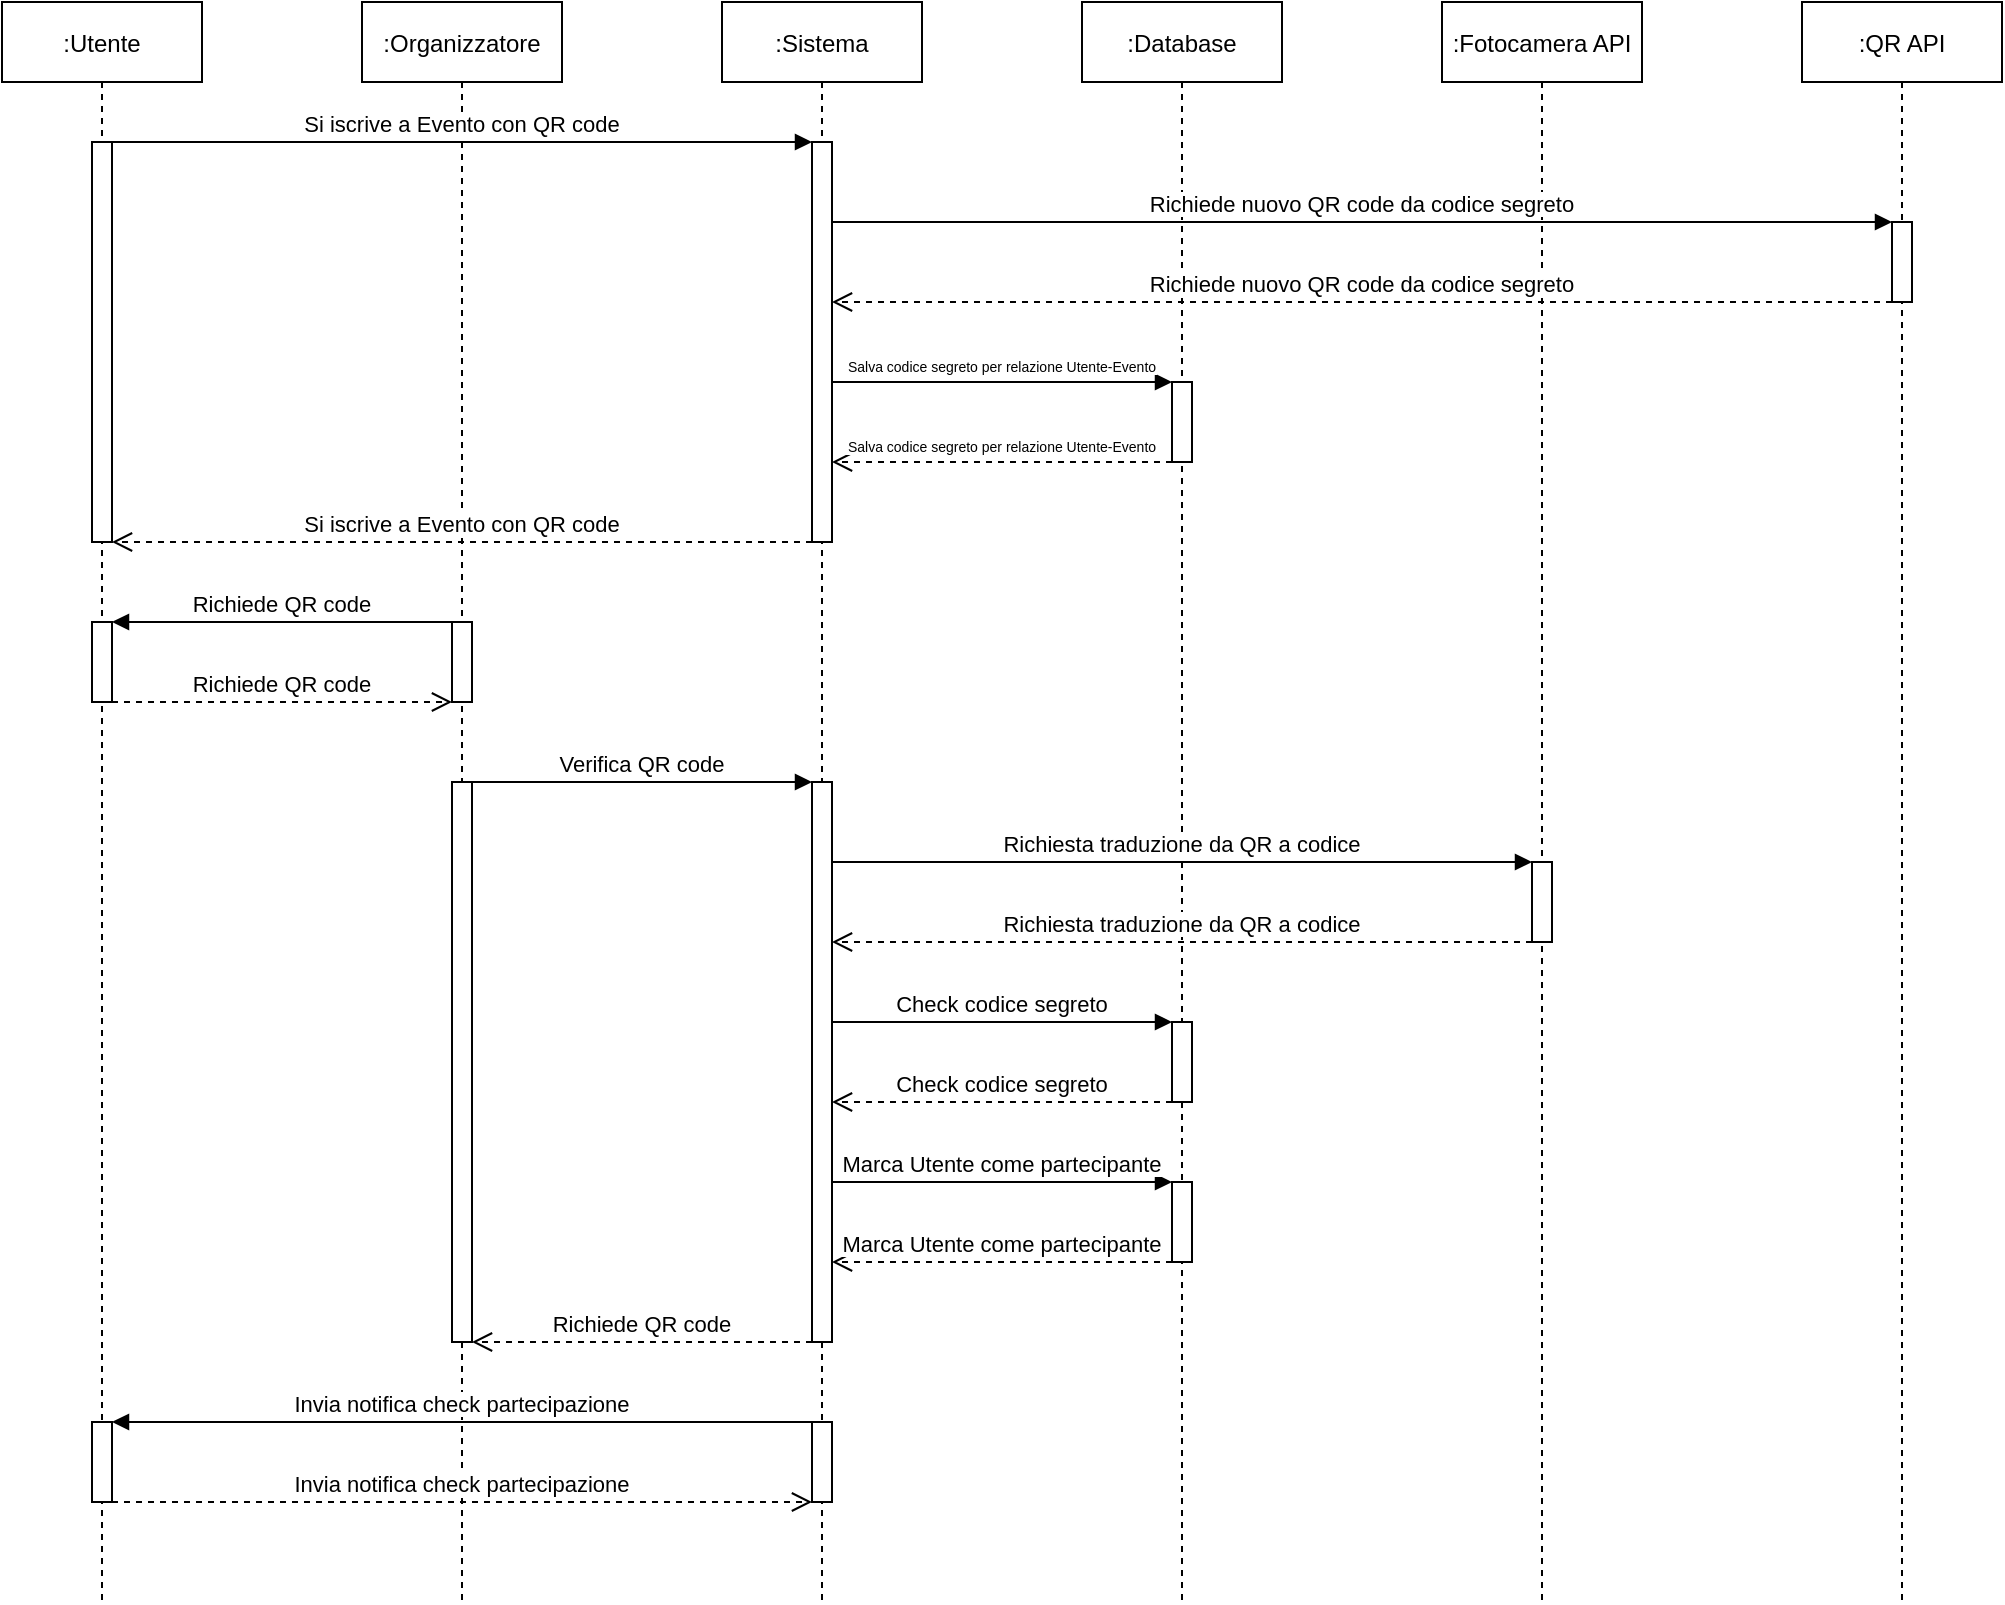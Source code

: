<mxfile version="20.5.3" type="device"><diagram id="kgpKYQtTHZ0yAKxKKP6v" name="Page-1"><mxGraphModel dx="1678" dy="838" grid="1" gridSize="10" guides="1" tooltips="1" connect="1" arrows="1" fold="1" page="1" pageScale="1" pageWidth="850" pageHeight="1100" background="#ffffff" math="0" shadow="0"><root><mxCell id="0"/><mxCell id="1" parent="0"/><mxCell id="3nuBFxr9cyL0pnOWT2aG-1" value=":Utente" style="shape=umlLifeline;perimeter=lifelinePerimeter;container=1;collapsible=0;recursiveResize=0;rounded=0;shadow=0;strokeWidth=1;" parent="1" vertex="1"><mxGeometry x="100" y="80" width="100" height="800" as="geometry"/></mxCell><mxCell id="3nuBFxr9cyL0pnOWT2aG-2" value="" style="points=[];perimeter=orthogonalPerimeter;rounded=0;shadow=0;strokeWidth=1;" parent="3nuBFxr9cyL0pnOWT2aG-1" vertex="1"><mxGeometry x="45" y="70" width="10" height="200" as="geometry"/></mxCell><mxCell id="EbLRrIkMPud6DbisktkV-14" value="" style="points=[];perimeter=orthogonalPerimeter;rounded=0;shadow=0;strokeWidth=1;" vertex="1" parent="3nuBFxr9cyL0pnOWT2aG-1"><mxGeometry x="45" y="310" width="10" height="40" as="geometry"/></mxCell><mxCell id="EbLRrIkMPud6DbisktkV-13" value="Richiede QR code" style="verticalAlign=bottom;endArrow=open;dashed=1;endSize=8;shadow=0;strokeWidth=1;" edge="1" parent="3nuBFxr9cyL0pnOWT2aG-1" source="EbLRrIkMPud6DbisktkV-14"><mxGeometry relative="1" as="geometry"><mxPoint x="225.0" y="350" as="targetPoint"/><mxPoint x="55" y="350" as="sourcePoint"/></mxGeometry></mxCell><mxCell id="3nuBFxr9cyL0pnOWT2aG-5" value=":Organizzatore" style="shape=umlLifeline;perimeter=lifelinePerimeter;container=1;collapsible=0;recursiveResize=0;rounded=0;shadow=0;strokeWidth=1;" parent="1" vertex="1"><mxGeometry x="280" y="80" width="100" height="800" as="geometry"/></mxCell><mxCell id="EbLRrIkMPud6DbisktkV-11" value="" style="points=[];perimeter=orthogonalPerimeter;rounded=0;shadow=0;strokeWidth=1;" vertex="1" parent="3nuBFxr9cyL0pnOWT2aG-5"><mxGeometry x="45" y="310" width="10" height="40" as="geometry"/></mxCell><mxCell id="EbLRrIkMPud6DbisktkV-15" value="" style="points=[];perimeter=orthogonalPerimeter;rounded=0;shadow=0;strokeWidth=1;" vertex="1" parent="3nuBFxr9cyL0pnOWT2aG-5"><mxGeometry x="45" y="390" width="10" height="280" as="geometry"/></mxCell><mxCell id="3nuBFxr9cyL0pnOWT2aG-7" value="Si iscrive a Evento con QR code" style="verticalAlign=bottom;endArrow=open;dashed=1;endSize=8;shadow=0;strokeWidth=1;" parent="1" source="-dw16wV1SKur-9_mPD7w-2" edge="1"><mxGeometry relative="1" as="geometry"><mxPoint x="155" y="350" as="targetPoint"/><mxPoint x="325" y="350" as="sourcePoint"/></mxGeometry></mxCell><mxCell id="3nuBFxr9cyL0pnOWT2aG-8" value="Si iscrive a Evento con QR code" style="verticalAlign=bottom;endArrow=block;shadow=0;strokeWidth=1;" parent="1" edge="1"><mxGeometry relative="1" as="geometry"><mxPoint x="155" y="150" as="sourcePoint"/><mxPoint x="505.0" y="150" as="targetPoint"/></mxGeometry></mxCell><mxCell id="-dw16wV1SKur-9_mPD7w-1" value=":Sistema" style="shape=umlLifeline;perimeter=lifelinePerimeter;container=1;collapsible=0;recursiveResize=0;rounded=0;shadow=0;strokeWidth=1;" parent="1" vertex="1"><mxGeometry x="460" y="80" width="100" height="800" as="geometry"/></mxCell><mxCell id="-dw16wV1SKur-9_mPD7w-2" value="" style="points=[];perimeter=orthogonalPerimeter;rounded=0;shadow=0;strokeWidth=1;" parent="-dw16wV1SKur-9_mPD7w-1" vertex="1"><mxGeometry x="45" y="70" width="10" height="200" as="geometry"/></mxCell><mxCell id="EbLRrIkMPud6DbisktkV-16" value="" style="points=[];perimeter=orthogonalPerimeter;rounded=0;shadow=0;strokeWidth=1;" vertex="1" parent="-dw16wV1SKur-9_mPD7w-1"><mxGeometry x="45" y="390" width="10" height="280" as="geometry"/></mxCell><mxCell id="EbLRrIkMPud6DbisktkV-29" value="" style="points=[];perimeter=orthogonalPerimeter;rounded=0;shadow=0;strokeWidth=1;" vertex="1" parent="-dw16wV1SKur-9_mPD7w-1"><mxGeometry x="45" y="710" width="10" height="40" as="geometry"/></mxCell><mxCell id="-dw16wV1SKur-9_mPD7w-3" value=":QR API" style="shape=umlLifeline;perimeter=lifelinePerimeter;container=1;collapsible=0;recursiveResize=0;rounded=0;shadow=0;strokeWidth=1;" parent="1" vertex="1"><mxGeometry x="1000" y="80" width="100" height="800" as="geometry"/></mxCell><mxCell id="-dw16wV1SKur-9_mPD7w-4" value="" style="points=[];perimeter=orthogonalPerimeter;rounded=0;shadow=0;strokeWidth=1;" parent="-dw16wV1SKur-9_mPD7w-3" vertex="1"><mxGeometry x="45" y="110" width="10" height="40" as="geometry"/></mxCell><mxCell id="EbLRrIkMPud6DbisktkV-1" value=":Fotocamera API" style="shape=umlLifeline;perimeter=lifelinePerimeter;container=1;collapsible=0;recursiveResize=0;rounded=0;shadow=0;strokeWidth=1;" vertex="1" parent="1"><mxGeometry x="820" y="80" width="100" height="800" as="geometry"/></mxCell><mxCell id="EbLRrIkMPud6DbisktkV-19" value="" style="points=[];perimeter=orthogonalPerimeter;rounded=0;shadow=0;strokeWidth=1;" vertex="1" parent="EbLRrIkMPud6DbisktkV-1"><mxGeometry x="45" y="430" width="10" height="40" as="geometry"/></mxCell><mxCell id="EbLRrIkMPud6DbisktkV-3" value=":Database" style="shape=umlLifeline;perimeter=lifelinePerimeter;container=1;collapsible=0;recursiveResize=0;rounded=0;shadow=0;strokeWidth=1;" vertex="1" parent="1"><mxGeometry x="640" y="80" width="100" height="800" as="geometry"/></mxCell><mxCell id="EbLRrIkMPud6DbisktkV-7" value="" style="points=[];perimeter=orthogonalPerimeter;rounded=0;shadow=0;strokeWidth=1;" vertex="1" parent="EbLRrIkMPud6DbisktkV-3"><mxGeometry x="45" y="190" width="10" height="40" as="geometry"/></mxCell><mxCell id="EbLRrIkMPud6DbisktkV-21" value="" style="points=[];perimeter=orthogonalPerimeter;rounded=0;shadow=0;strokeWidth=1;" vertex="1" parent="EbLRrIkMPud6DbisktkV-3"><mxGeometry x="45" y="510" width="10" height="40" as="geometry"/></mxCell><mxCell id="EbLRrIkMPud6DbisktkV-25" value="" style="points=[];perimeter=orthogonalPerimeter;rounded=0;shadow=0;strokeWidth=1;" vertex="1" parent="EbLRrIkMPud6DbisktkV-3"><mxGeometry x="45" y="590" width="10" height="40" as="geometry"/></mxCell><mxCell id="EbLRrIkMPud6DbisktkV-26" value="Marca Utente come partecipante" style="verticalAlign=bottom;endArrow=block;shadow=0;strokeWidth=1;" edge="1" parent="EbLRrIkMPud6DbisktkV-3"><mxGeometry relative="1" as="geometry"><mxPoint x="-125" y="590" as="sourcePoint"/><mxPoint x="45" y="590" as="targetPoint"/></mxGeometry></mxCell><mxCell id="EbLRrIkMPud6DbisktkV-27" value="Marca Utente come partecipante" style="verticalAlign=bottom;endArrow=open;dashed=1;endSize=8;shadow=0;strokeWidth=1;" edge="1" parent="EbLRrIkMPud6DbisktkV-3"><mxGeometry relative="1" as="geometry"><mxPoint x="-125" y="630" as="targetPoint"/><mxPoint x="45" y="630" as="sourcePoint"/></mxGeometry></mxCell><mxCell id="EbLRrIkMPud6DbisktkV-5" value="Richiede nuovo QR code da codice segreto" style="verticalAlign=bottom;endArrow=block;shadow=0;strokeWidth=1;" edge="1" parent="1" target="-dw16wV1SKur-9_mPD7w-4"><mxGeometry relative="1" as="geometry"><mxPoint x="515.0" y="190.0" as="sourcePoint"/><mxPoint x="865.0" y="190.0" as="targetPoint"/></mxGeometry></mxCell><mxCell id="EbLRrIkMPud6DbisktkV-6" value="Richiede nuovo QR code da codice segreto" style="verticalAlign=bottom;endArrow=open;dashed=1;endSize=8;shadow=0;strokeWidth=1;" edge="1" parent="1" source="-dw16wV1SKur-9_mPD7w-4"><mxGeometry relative="1" as="geometry"><mxPoint x="515.0" y="230" as="targetPoint"/><mxPoint x="865.0" y="230" as="sourcePoint"/></mxGeometry></mxCell><mxCell id="EbLRrIkMPud6DbisktkV-8" value="Salva codice segreto per relazione Utente-Evento" style="verticalAlign=bottom;endArrow=block;shadow=0;strokeWidth=1;fontSize=7;" edge="1" parent="1" source="-dw16wV1SKur-9_mPD7w-2" target="EbLRrIkMPud6DbisktkV-7"><mxGeometry relative="1" as="geometry"><mxPoint x="515" y="270" as="sourcePoint"/><mxPoint x="865.0" y="270" as="targetPoint"/></mxGeometry></mxCell><mxCell id="EbLRrIkMPud6DbisktkV-9" value="Salva codice segreto per relazione Utente-Evento" style="verticalAlign=bottom;endArrow=open;dashed=1;endSize=8;shadow=0;strokeWidth=1;fontSize=7;" edge="1" parent="1"><mxGeometry relative="1" as="geometry"><mxPoint x="515" y="310" as="targetPoint"/><mxPoint x="685" y="310" as="sourcePoint"/></mxGeometry></mxCell><mxCell id="EbLRrIkMPud6DbisktkV-12" value="Richiede QR code" style="verticalAlign=bottom;endArrow=block;shadow=0;strokeWidth=1;" edge="1" parent="1"><mxGeometry relative="1" as="geometry"><mxPoint x="325" y="390" as="sourcePoint"/><mxPoint x="155" y="390" as="targetPoint"/></mxGeometry></mxCell><mxCell id="EbLRrIkMPud6DbisktkV-17" value="Verifica QR code" style="verticalAlign=bottom;endArrow=block;shadow=0;strokeWidth=1;" edge="1" parent="1"><mxGeometry relative="1" as="geometry"><mxPoint x="335" y="470" as="sourcePoint"/><mxPoint x="505" y="470" as="targetPoint"/></mxGeometry></mxCell><mxCell id="EbLRrIkMPud6DbisktkV-18" value="Richiesta traduzione da QR a codice" style="verticalAlign=bottom;endArrow=block;shadow=0;strokeWidth=1;" edge="1" parent="1"><mxGeometry relative="1" as="geometry"><mxPoint x="515" y="510" as="sourcePoint"/><mxPoint x="865" y="510" as="targetPoint"/></mxGeometry></mxCell><mxCell id="EbLRrIkMPud6DbisktkV-20" value="Richiesta traduzione da QR a codice" style="verticalAlign=bottom;endArrow=open;dashed=1;endSize=8;shadow=0;strokeWidth=1;" edge="1" parent="1"><mxGeometry relative="1" as="geometry"><mxPoint x="515" y="550" as="targetPoint"/><mxPoint x="865" y="550" as="sourcePoint"/></mxGeometry></mxCell><mxCell id="EbLRrIkMPud6DbisktkV-22" value="Check codice segreto" style="verticalAlign=bottom;endArrow=block;shadow=0;strokeWidth=1;" edge="1" parent="1"><mxGeometry relative="1" as="geometry"><mxPoint x="515" y="590" as="sourcePoint"/><mxPoint x="685" y="590" as="targetPoint"/></mxGeometry></mxCell><mxCell id="EbLRrIkMPud6DbisktkV-23" value="Check codice segreto" style="verticalAlign=bottom;endArrow=open;dashed=1;endSize=8;shadow=0;strokeWidth=1;" edge="1" parent="1"><mxGeometry relative="1" as="geometry"><mxPoint x="515" y="630" as="targetPoint"/><mxPoint x="685" y="630" as="sourcePoint"/></mxGeometry></mxCell><mxCell id="EbLRrIkMPud6DbisktkV-24" value="Richiede QR code" style="verticalAlign=bottom;endArrow=open;dashed=1;endSize=8;shadow=0;strokeWidth=1;" edge="1" parent="1"><mxGeometry relative="1" as="geometry"><mxPoint x="335" y="750" as="targetPoint"/><mxPoint x="505" y="750" as="sourcePoint"/></mxGeometry></mxCell><mxCell id="EbLRrIkMPud6DbisktkV-28" value="" style="points=[];perimeter=orthogonalPerimeter;rounded=0;shadow=0;strokeWidth=1;" vertex="1" parent="1"><mxGeometry x="145" y="790" width="10" height="40" as="geometry"/></mxCell><mxCell id="EbLRrIkMPud6DbisktkV-30" value="Invia notifica check partecipazione" style="verticalAlign=bottom;endArrow=open;dashed=1;endSize=8;shadow=0;strokeWidth=1;fontSize=11;" edge="1" parent="1"><mxGeometry relative="1" as="geometry"><mxPoint x="505" y="830.0" as="targetPoint"/><mxPoint x="155" y="830.0" as="sourcePoint"/></mxGeometry></mxCell><mxCell id="EbLRrIkMPud6DbisktkV-31" value="Invia notifica check partecipazione" style="verticalAlign=bottom;endArrow=block;shadow=0;strokeWidth=1;fontSize=11;" edge="1" parent="1" source="EbLRrIkMPud6DbisktkV-29"><mxGeometry relative="1" as="geometry"><mxPoint x="325" y="790" as="sourcePoint"/><mxPoint x="155" y="790" as="targetPoint"/></mxGeometry></mxCell></root></mxGraphModel></diagram></mxfile>